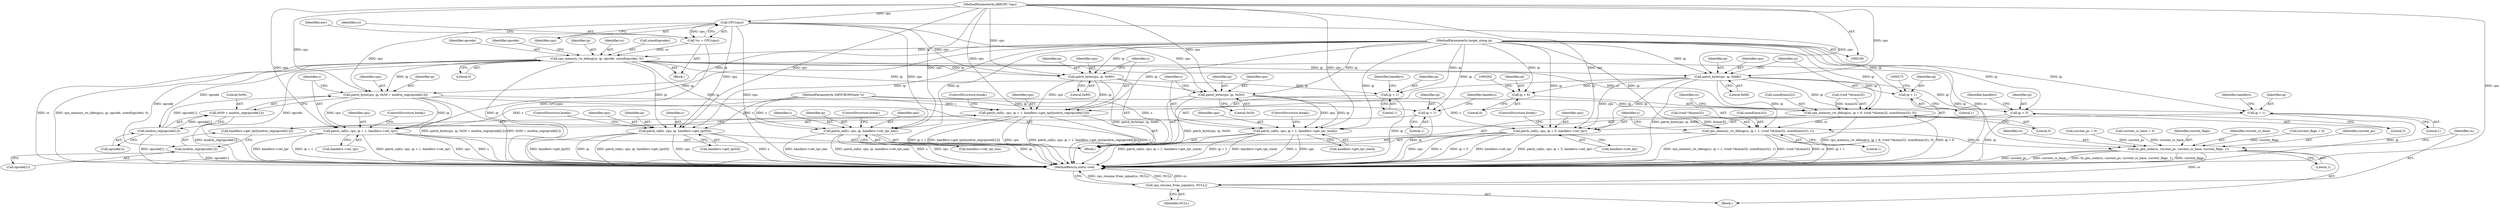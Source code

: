 digraph "0_qemu_691a02e2ce0c413236a78dee6f2651c937b09fb0@pointer" {
"1000180" [label="(Call,cpu_memory_rw_debug(cs, ip, opcode, sizeof(opcode), 0))"];
"1000115" [label="(Call,*cs = CPU(cpu))"];
"1000117" [label="(Call,CPU(cpu))"];
"1000111" [label="(MethodParameterIn,X86CPU *cpu)"];
"1000112" [label="(MethodParameterIn,target_ulong ip)"];
"1000193" [label="(Call,patch_byte(cpu, ip, 0x50 + modrm_reg(opcode[1])))"];
"1000202" [label="(Call,patch_call(s, cpu, ip + 1, handlers->set_tpr))"];
"1000205" [label="(Call,ip + 1)"];
"1000198" [label="(Call,modrm_reg(opcode[1]))"];
"1000196" [label="(Call,0x50 + modrm_reg(opcode[1]))"];
"1000213" [label="(Call,patch_byte(cpu, ip, 0x90))"];
"1000217" [label="(Call,patch_call(s, cpu, ip + 1, handlers->get_tpr[modrm_reg(opcode[1])]))"];
"1000220" [label="(Call,ip + 1)"];
"1000227" [label="(Call,modrm_reg(opcode[1]))"];
"1000233" [label="(Call,patch_call(s, cpu, ip, handlers->get_tpr[0]))"];
"1000244" [label="(Call,patch_call(s, cpu, ip, handlers->set_tpr_eax))"];
"1000253" [label="(Call,patch_byte(cpu, ip, 0x68))"];
"1000257" [label="(Call,cpu_memory_rw_debug(cs, ip + 6, (void *)&imm32, sizeof(imm32), 0))"];
"1000269" [label="(Call,cpu_memory_rw_debug(cs, ip + 1, (void *)&imm32, sizeof(imm32), 1))"];
"1000313" [label="(Call,tb_gen_code(cs, current_pc, current_cs_base, current_flags, 1))"];
"1000319" [label="(Call,cpu_resume_from_signal(cs, NULL))"];
"1000259" [label="(Call,ip + 6)"];
"1000271" [label="(Call,ip + 1)"];
"1000281" [label="(Call,patch_call(s, cpu, ip + 5, handlers->set_tpr))"];
"1000284" [label="(Call,ip + 5)"];
"1000292" [label="(Call,patch_byte(cpu, ip, 0x50))"];
"1000296" [label="(Call,patch_call(s, cpu, ip + 1, handlers->get_tpr_stack))"];
"1000299" [label="(Call,ip + 1)"];
"1000112" [label="(MethodParameterIn,target_ulong ip)"];
"1000231" [label="(ControlStructure,break;)"];
"1000254" [label="(Identifier,cpu)"];
"1000269" [label="(Call,cpu_memory_rw_debug(cs, ip + 1, (void *)&imm32, sizeof(imm32), 1))"];
"1000321" [label="(Identifier,NULL)"];
"1000222" [label="(Literal,1)"];
"1000284" [label="(Call,ip + 5)"];
"1000322" [label="(MethodReturn,static void)"];
"1000314" [label="(Identifier,cs)"];
"1000256" [label="(Literal,0x68)"];
"1000118" [label="(Identifier,cpu)"];
"1000266" [label="(Call,sizeof(imm32))"];
"1000207" [label="(Literal,1)"];
"1000262" [label="(Call,(void *)&imm32)"];
"1000225" [label="(Identifier,handlers)"];
"1000133" [label="(Call,current_pc = 0)"];
"1000283" [label="(Identifier,cpu)"];
"1000278" [label="(Call,sizeof(imm32))"];
"1000199" [label="(Call,opcode[1])"];
"1000246" [label="(Identifier,cpu)"];
"1000137" [label="(Call,current_cs_base = 0)"];
"1000305" [label="(ControlStructure,break;)"];
"1000228" [label="(Call,opcode[1])"];
"1000259" [label="(Call,ip + 6)"];
"1000234" [label="(Identifier,s)"];
"1000317" [label="(Identifier,current_flags)"];
"1000319" [label="(Call,cpu_resume_from_signal(cs, NULL))"];
"1000257" [label="(Call,cpu_memory_rw_debug(cs, ip + 6, (void *)&imm32, sizeof(imm32), 0))"];
"1000271" [label="(Call,ip + 1)"];
"1000316" [label="(Identifier,current_cs_base)"];
"1000292" [label="(Call,patch_byte(cpu, ip, 0x50))"];
"1000219" [label="(Identifier,cpu)"];
"1000242" [label="(ControlStructure,break;)"];
"1000280" [label="(Literal,1)"];
"1000195" [label="(Identifier,ip)"];
"1000116" [label="(Identifier,cs)"];
"1000245" [label="(Identifier,s)"];
"1000227" [label="(Call,modrm_reg(opcode[1]))"];
"1000180" [label="(Call,cpu_memory_rw_debug(cs, ip, opcode, sizeof(opcode), 0))"];
"1000303" [label="(Identifier,handlers)"];
"1000205" [label="(Call,ip + 1)"];
"1000313" [label="(Call,tb_gen_code(cs, current_pc, current_cs_base, current_flags, 1))"];
"1000203" [label="(Identifier,s)"];
"1000287" [label="(Call,handlers->set_tpr)"];
"1000244" [label="(Call,patch_call(s, cpu, ip, handlers->set_tpr_eax))"];
"1000261" [label="(Literal,6)"];
"1000202" [label="(Call,patch_call(s, cpu, ip + 1, handlers->set_tpr))"];
"1000302" [label="(Call,handlers->get_tpr_stack)"];
"1000216" [label="(Literal,0x90)"];
"1000285" [label="(Identifier,ip)"];
"1000247" [label="(Identifier,ip)"];
"1000184" [label="(Call,sizeof(opcode))"];
"1000141" [label="(Call,current_flags = 0)"];
"1000117" [label="(Call,CPU(cpu))"];
"1000268" [label="(Literal,0)"];
"1000191" [label="(Block,)"];
"1000301" [label="(Literal,1)"];
"1000260" [label="(Identifier,ip)"];
"1000273" [label="(Literal,1)"];
"1000288" [label="(Identifier,handlers)"];
"1000183" [label="(Identifier,opcode)"];
"1000251" [label="(ControlStructure,break;)"];
"1000318" [label="(Literal,1)"];
"1000270" [label="(Identifier,cs)"];
"1000233" [label="(Call,patch_call(s, cpu, ip, handlers->get_tpr[0]))"];
"1000213" [label="(Call,patch_byte(cpu, ip, 0x90))"];
"1000198" [label="(Call,modrm_reg(opcode[1]))"];
"1000208" [label="(Call,handlers->set_tpr)"];
"1000186" [label="(Literal,0)"];
"1000315" [label="(Identifier,current_pc)"];
"1000193" [label="(Call,patch_byte(cpu, ip, 0x50 + modrm_reg(opcode[1])))"];
"1000110" [label="(MethodParameterIn,VAPICROMState *s)"];
"1000215" [label="(Identifier,ip)"];
"1000121" [label="(Identifier,env)"];
"1000217" [label="(Call,patch_call(s, cpu, ip + 1, handlers->get_tpr[modrm_reg(opcode[1])]))"];
"1000295" [label="(Literal,0x50)"];
"1000220" [label="(Call,ip + 1)"];
"1000204" [label="(Identifier,cpu)"];
"1000189" [label="(Identifier,opcode)"];
"1000297" [label="(Identifier,s)"];
"1000182" [label="(Identifier,ip)"];
"1000272" [label="(Identifier,ip)"];
"1000298" [label="(Identifier,cpu)"];
"1000258" [label="(Identifier,cs)"];
"1000290" [label="(ControlStructure,break;)"];
"1000300" [label="(Identifier,ip)"];
"1000197" [label="(Literal,0x50)"];
"1000281" [label="(Call,patch_call(s, cpu, ip + 5, handlers->set_tpr))"];
"1000299" [label="(Call,ip + 1)"];
"1000223" [label="(Call,handlers->get_tpr[modrm_reg(opcode[1])])"];
"1000237" [label="(Call,handlers->get_tpr[0])"];
"1000113" [label="(Block,)"];
"1000296" [label="(Call,patch_call(s, cpu, ip + 1, handlers->get_tpr_stack))"];
"1000235" [label="(Identifier,cpu)"];
"1000194" [label="(Identifier,cpu)"];
"1000274" [label="(Call,(void *)&imm32)"];
"1000214" [label="(Identifier,cpu)"];
"1000218" [label="(Identifier,s)"];
"1000293" [label="(Identifier,cpu)"];
"1000111" [label="(MethodParameterIn,X86CPU *cpu)"];
"1000206" [label="(Identifier,ip)"];
"1000248" [label="(Call,handlers->set_tpr_eax)"];
"1000286" [label="(Literal,5)"];
"1000221" [label="(Identifier,ip)"];
"1000294" [label="(Identifier,ip)"];
"1000209" [label="(Identifier,handlers)"];
"1000181" [label="(Identifier,cs)"];
"1000253" [label="(Call,patch_byte(cpu, ip, 0x68))"];
"1000236" [label="(Identifier,ip)"];
"1000115" [label="(Call,*cs = CPU(cpu))"];
"1000312" [label="(Block,)"];
"1000282" [label="(Identifier,s)"];
"1000196" [label="(Call,0x50 + modrm_reg(opcode[1]))"];
"1000320" [label="(Identifier,cs)"];
"1000255" [label="(Identifier,ip)"];
"1000211" [label="(ControlStructure,break;)"];
"1000180" -> "1000113"  [label="AST: "];
"1000180" -> "1000186"  [label="CFG: "];
"1000181" -> "1000180"  [label="AST: "];
"1000182" -> "1000180"  [label="AST: "];
"1000183" -> "1000180"  [label="AST: "];
"1000184" -> "1000180"  [label="AST: "];
"1000186" -> "1000180"  [label="AST: "];
"1000189" -> "1000180"  [label="CFG: "];
"1000180" -> "1000322"  [label="DDG: cs"];
"1000180" -> "1000322"  [label="DDG: ip"];
"1000180" -> "1000322"  [label="DDG: cpu_memory_rw_debug(cs, ip, opcode, sizeof(opcode), 0)"];
"1000180" -> "1000322"  [label="DDG: opcode"];
"1000115" -> "1000180"  [label="DDG: cs"];
"1000112" -> "1000180"  [label="DDG: ip"];
"1000180" -> "1000193"  [label="DDG: ip"];
"1000180" -> "1000198"  [label="DDG: opcode"];
"1000180" -> "1000213"  [label="DDG: ip"];
"1000180" -> "1000227"  [label="DDG: opcode"];
"1000180" -> "1000233"  [label="DDG: ip"];
"1000180" -> "1000244"  [label="DDG: ip"];
"1000180" -> "1000253"  [label="DDG: ip"];
"1000180" -> "1000257"  [label="DDG: cs"];
"1000180" -> "1000292"  [label="DDG: ip"];
"1000180" -> "1000313"  [label="DDG: cs"];
"1000115" -> "1000113"  [label="AST: "];
"1000115" -> "1000117"  [label="CFG: "];
"1000116" -> "1000115"  [label="AST: "];
"1000117" -> "1000115"  [label="AST: "];
"1000121" -> "1000115"  [label="CFG: "];
"1000115" -> "1000322"  [label="DDG: CPU(cpu)"];
"1000117" -> "1000115"  [label="DDG: cpu"];
"1000117" -> "1000118"  [label="CFG: "];
"1000118" -> "1000117"  [label="AST: "];
"1000117" -> "1000322"  [label="DDG: cpu"];
"1000111" -> "1000117"  [label="DDG: cpu"];
"1000117" -> "1000193"  [label="DDG: cpu"];
"1000117" -> "1000213"  [label="DDG: cpu"];
"1000117" -> "1000233"  [label="DDG: cpu"];
"1000117" -> "1000244"  [label="DDG: cpu"];
"1000117" -> "1000253"  [label="DDG: cpu"];
"1000117" -> "1000292"  [label="DDG: cpu"];
"1000111" -> "1000109"  [label="AST: "];
"1000111" -> "1000322"  [label="DDG: cpu"];
"1000111" -> "1000193"  [label="DDG: cpu"];
"1000111" -> "1000202"  [label="DDG: cpu"];
"1000111" -> "1000213"  [label="DDG: cpu"];
"1000111" -> "1000217"  [label="DDG: cpu"];
"1000111" -> "1000233"  [label="DDG: cpu"];
"1000111" -> "1000244"  [label="DDG: cpu"];
"1000111" -> "1000253"  [label="DDG: cpu"];
"1000111" -> "1000281"  [label="DDG: cpu"];
"1000111" -> "1000292"  [label="DDG: cpu"];
"1000111" -> "1000296"  [label="DDG: cpu"];
"1000112" -> "1000109"  [label="AST: "];
"1000112" -> "1000322"  [label="DDG: ip"];
"1000112" -> "1000193"  [label="DDG: ip"];
"1000112" -> "1000202"  [label="DDG: ip"];
"1000112" -> "1000205"  [label="DDG: ip"];
"1000112" -> "1000213"  [label="DDG: ip"];
"1000112" -> "1000217"  [label="DDG: ip"];
"1000112" -> "1000220"  [label="DDG: ip"];
"1000112" -> "1000233"  [label="DDG: ip"];
"1000112" -> "1000244"  [label="DDG: ip"];
"1000112" -> "1000253"  [label="DDG: ip"];
"1000112" -> "1000257"  [label="DDG: ip"];
"1000112" -> "1000259"  [label="DDG: ip"];
"1000112" -> "1000269"  [label="DDG: ip"];
"1000112" -> "1000271"  [label="DDG: ip"];
"1000112" -> "1000281"  [label="DDG: ip"];
"1000112" -> "1000284"  [label="DDG: ip"];
"1000112" -> "1000292"  [label="DDG: ip"];
"1000112" -> "1000296"  [label="DDG: ip"];
"1000112" -> "1000299"  [label="DDG: ip"];
"1000193" -> "1000191"  [label="AST: "];
"1000193" -> "1000196"  [label="CFG: "];
"1000194" -> "1000193"  [label="AST: "];
"1000195" -> "1000193"  [label="AST: "];
"1000196" -> "1000193"  [label="AST: "];
"1000203" -> "1000193"  [label="CFG: "];
"1000193" -> "1000322"  [label="DDG: patch_byte(cpu, ip, 0x50 + modrm_reg(opcode[1]))"];
"1000193" -> "1000322"  [label="DDG: 0x50 + modrm_reg(opcode[1])"];
"1000198" -> "1000193"  [label="DDG: opcode[1]"];
"1000193" -> "1000202"  [label="DDG: cpu"];
"1000193" -> "1000202"  [label="DDG: ip"];
"1000193" -> "1000205"  [label="DDG: ip"];
"1000202" -> "1000191"  [label="AST: "];
"1000202" -> "1000208"  [label="CFG: "];
"1000203" -> "1000202"  [label="AST: "];
"1000204" -> "1000202"  [label="AST: "];
"1000205" -> "1000202"  [label="AST: "];
"1000208" -> "1000202"  [label="AST: "];
"1000211" -> "1000202"  [label="CFG: "];
"1000202" -> "1000322"  [label="DDG: s"];
"1000202" -> "1000322"  [label="DDG: handlers->set_tpr"];
"1000202" -> "1000322"  [label="DDG: ip + 1"];
"1000202" -> "1000322"  [label="DDG: patch_call(s, cpu, ip + 1, handlers->set_tpr)"];
"1000202" -> "1000322"  [label="DDG: cpu"];
"1000110" -> "1000202"  [label="DDG: s"];
"1000205" -> "1000207"  [label="CFG: "];
"1000206" -> "1000205"  [label="AST: "];
"1000207" -> "1000205"  [label="AST: "];
"1000209" -> "1000205"  [label="CFG: "];
"1000205" -> "1000322"  [label="DDG: ip"];
"1000198" -> "1000196"  [label="AST: "];
"1000198" -> "1000199"  [label="CFG: "];
"1000199" -> "1000198"  [label="AST: "];
"1000196" -> "1000198"  [label="CFG: "];
"1000198" -> "1000322"  [label="DDG: opcode[1]"];
"1000198" -> "1000196"  [label="DDG: opcode[1]"];
"1000197" -> "1000196"  [label="AST: "];
"1000196" -> "1000322"  [label="DDG: modrm_reg(opcode[1])"];
"1000213" -> "1000191"  [label="AST: "];
"1000213" -> "1000216"  [label="CFG: "];
"1000214" -> "1000213"  [label="AST: "];
"1000215" -> "1000213"  [label="AST: "];
"1000216" -> "1000213"  [label="AST: "];
"1000218" -> "1000213"  [label="CFG: "];
"1000213" -> "1000322"  [label="DDG: patch_byte(cpu, ip, 0x90)"];
"1000213" -> "1000217"  [label="DDG: cpu"];
"1000213" -> "1000217"  [label="DDG: ip"];
"1000213" -> "1000220"  [label="DDG: ip"];
"1000217" -> "1000191"  [label="AST: "];
"1000217" -> "1000223"  [label="CFG: "];
"1000218" -> "1000217"  [label="AST: "];
"1000219" -> "1000217"  [label="AST: "];
"1000220" -> "1000217"  [label="AST: "];
"1000223" -> "1000217"  [label="AST: "];
"1000231" -> "1000217"  [label="CFG: "];
"1000217" -> "1000322"  [label="DDG: handlers->get_tpr[modrm_reg(opcode[1])]"];
"1000217" -> "1000322"  [label="DDG: cpu"];
"1000217" -> "1000322"  [label="DDG: patch_call(s, cpu, ip + 1, handlers->get_tpr[modrm_reg(opcode[1])])"];
"1000217" -> "1000322"  [label="DDG: s"];
"1000217" -> "1000322"  [label="DDG: ip + 1"];
"1000110" -> "1000217"  [label="DDG: s"];
"1000220" -> "1000222"  [label="CFG: "];
"1000221" -> "1000220"  [label="AST: "];
"1000222" -> "1000220"  [label="AST: "];
"1000225" -> "1000220"  [label="CFG: "];
"1000220" -> "1000322"  [label="DDG: ip"];
"1000227" -> "1000223"  [label="AST: "];
"1000227" -> "1000228"  [label="CFG: "];
"1000228" -> "1000227"  [label="AST: "];
"1000223" -> "1000227"  [label="CFG: "];
"1000227" -> "1000322"  [label="DDG: opcode[1]"];
"1000233" -> "1000191"  [label="AST: "];
"1000233" -> "1000237"  [label="CFG: "];
"1000234" -> "1000233"  [label="AST: "];
"1000235" -> "1000233"  [label="AST: "];
"1000236" -> "1000233"  [label="AST: "];
"1000237" -> "1000233"  [label="AST: "];
"1000242" -> "1000233"  [label="CFG: "];
"1000233" -> "1000322"  [label="DDG: handlers->get_tpr[0]"];
"1000233" -> "1000322"  [label="DDG: ip"];
"1000233" -> "1000322"  [label="DDG: patch_call(s, cpu, ip, handlers->get_tpr[0])"];
"1000233" -> "1000322"  [label="DDG: cpu"];
"1000233" -> "1000322"  [label="DDG: s"];
"1000110" -> "1000233"  [label="DDG: s"];
"1000244" -> "1000191"  [label="AST: "];
"1000244" -> "1000248"  [label="CFG: "];
"1000245" -> "1000244"  [label="AST: "];
"1000246" -> "1000244"  [label="AST: "];
"1000247" -> "1000244"  [label="AST: "];
"1000248" -> "1000244"  [label="AST: "];
"1000251" -> "1000244"  [label="CFG: "];
"1000244" -> "1000322"  [label="DDG: handlers->set_tpr_eax"];
"1000244" -> "1000322"  [label="DDG: patch_call(s, cpu, ip, handlers->set_tpr_eax)"];
"1000244" -> "1000322"  [label="DDG: s"];
"1000244" -> "1000322"  [label="DDG: cpu"];
"1000244" -> "1000322"  [label="DDG: ip"];
"1000110" -> "1000244"  [label="DDG: s"];
"1000253" -> "1000191"  [label="AST: "];
"1000253" -> "1000256"  [label="CFG: "];
"1000254" -> "1000253"  [label="AST: "];
"1000255" -> "1000253"  [label="AST: "];
"1000256" -> "1000253"  [label="AST: "];
"1000258" -> "1000253"  [label="CFG: "];
"1000253" -> "1000322"  [label="DDG: patch_byte(cpu, ip, 0x68)"];
"1000253" -> "1000257"  [label="DDG: ip"];
"1000253" -> "1000259"  [label="DDG: ip"];
"1000253" -> "1000269"  [label="DDG: ip"];
"1000253" -> "1000271"  [label="DDG: ip"];
"1000253" -> "1000281"  [label="DDG: cpu"];
"1000253" -> "1000281"  [label="DDG: ip"];
"1000253" -> "1000284"  [label="DDG: ip"];
"1000257" -> "1000191"  [label="AST: "];
"1000257" -> "1000268"  [label="CFG: "];
"1000258" -> "1000257"  [label="AST: "];
"1000259" -> "1000257"  [label="AST: "];
"1000262" -> "1000257"  [label="AST: "];
"1000266" -> "1000257"  [label="AST: "];
"1000268" -> "1000257"  [label="AST: "];
"1000270" -> "1000257"  [label="CFG: "];
"1000257" -> "1000322"  [label="DDG: ip + 6"];
"1000257" -> "1000322"  [label="DDG: cpu_memory_rw_debug(cs, ip + 6, (void *)&imm32, sizeof(imm32), 0)"];
"1000262" -> "1000257"  [label="DDG: &imm32"];
"1000257" -> "1000269"  [label="DDG: cs"];
"1000269" -> "1000191"  [label="AST: "];
"1000269" -> "1000280"  [label="CFG: "];
"1000270" -> "1000269"  [label="AST: "];
"1000271" -> "1000269"  [label="AST: "];
"1000274" -> "1000269"  [label="AST: "];
"1000278" -> "1000269"  [label="AST: "];
"1000280" -> "1000269"  [label="AST: "];
"1000282" -> "1000269"  [label="CFG: "];
"1000269" -> "1000322"  [label="DDG: cpu_memory_rw_debug(cs, ip + 1, (void *)&imm32, sizeof(imm32), 1)"];
"1000269" -> "1000322"  [label="DDG: (void *)&imm32"];
"1000269" -> "1000322"  [label="DDG: cs"];
"1000269" -> "1000322"  [label="DDG: ip + 1"];
"1000274" -> "1000269"  [label="DDG: &imm32"];
"1000269" -> "1000313"  [label="DDG: cs"];
"1000313" -> "1000312"  [label="AST: "];
"1000313" -> "1000318"  [label="CFG: "];
"1000314" -> "1000313"  [label="AST: "];
"1000315" -> "1000313"  [label="AST: "];
"1000316" -> "1000313"  [label="AST: "];
"1000317" -> "1000313"  [label="AST: "];
"1000318" -> "1000313"  [label="AST: "];
"1000320" -> "1000313"  [label="CFG: "];
"1000313" -> "1000322"  [label="DDG: current_pc"];
"1000313" -> "1000322"  [label="DDG: current_cs_base"];
"1000313" -> "1000322"  [label="DDG: tb_gen_code(cs, current_pc, current_cs_base, current_flags, 1)"];
"1000313" -> "1000322"  [label="DDG: current_flags"];
"1000133" -> "1000313"  [label="DDG: current_pc"];
"1000137" -> "1000313"  [label="DDG: current_cs_base"];
"1000141" -> "1000313"  [label="DDG: current_flags"];
"1000313" -> "1000319"  [label="DDG: cs"];
"1000319" -> "1000312"  [label="AST: "];
"1000319" -> "1000321"  [label="CFG: "];
"1000320" -> "1000319"  [label="AST: "];
"1000321" -> "1000319"  [label="AST: "];
"1000322" -> "1000319"  [label="CFG: "];
"1000319" -> "1000322"  [label="DDG: cpu_resume_from_signal(cs, NULL)"];
"1000319" -> "1000322"  [label="DDG: NULL"];
"1000319" -> "1000322"  [label="DDG: cs"];
"1000259" -> "1000261"  [label="CFG: "];
"1000260" -> "1000259"  [label="AST: "];
"1000261" -> "1000259"  [label="AST: "];
"1000263" -> "1000259"  [label="CFG: "];
"1000271" -> "1000273"  [label="CFG: "];
"1000272" -> "1000271"  [label="AST: "];
"1000273" -> "1000271"  [label="AST: "];
"1000275" -> "1000271"  [label="CFG: "];
"1000281" -> "1000191"  [label="AST: "];
"1000281" -> "1000287"  [label="CFG: "];
"1000282" -> "1000281"  [label="AST: "];
"1000283" -> "1000281"  [label="AST: "];
"1000284" -> "1000281"  [label="AST: "];
"1000287" -> "1000281"  [label="AST: "];
"1000290" -> "1000281"  [label="CFG: "];
"1000281" -> "1000322"  [label="DDG: s"];
"1000281" -> "1000322"  [label="DDG: ip + 5"];
"1000281" -> "1000322"  [label="DDG: handlers->set_tpr"];
"1000281" -> "1000322"  [label="DDG: patch_call(s, cpu, ip + 5, handlers->set_tpr)"];
"1000281" -> "1000322"  [label="DDG: cpu"];
"1000110" -> "1000281"  [label="DDG: s"];
"1000284" -> "1000286"  [label="CFG: "];
"1000285" -> "1000284"  [label="AST: "];
"1000286" -> "1000284"  [label="AST: "];
"1000288" -> "1000284"  [label="CFG: "];
"1000284" -> "1000322"  [label="DDG: ip"];
"1000292" -> "1000191"  [label="AST: "];
"1000292" -> "1000295"  [label="CFG: "];
"1000293" -> "1000292"  [label="AST: "];
"1000294" -> "1000292"  [label="AST: "];
"1000295" -> "1000292"  [label="AST: "];
"1000297" -> "1000292"  [label="CFG: "];
"1000292" -> "1000322"  [label="DDG: patch_byte(cpu, ip, 0x50)"];
"1000292" -> "1000296"  [label="DDG: cpu"];
"1000292" -> "1000296"  [label="DDG: ip"];
"1000292" -> "1000299"  [label="DDG: ip"];
"1000296" -> "1000191"  [label="AST: "];
"1000296" -> "1000302"  [label="CFG: "];
"1000297" -> "1000296"  [label="AST: "];
"1000298" -> "1000296"  [label="AST: "];
"1000299" -> "1000296"  [label="AST: "];
"1000302" -> "1000296"  [label="AST: "];
"1000305" -> "1000296"  [label="CFG: "];
"1000296" -> "1000322"  [label="DDG: s"];
"1000296" -> "1000322"  [label="DDG: cpu"];
"1000296" -> "1000322"  [label="DDG: patch_call(s, cpu, ip + 1, handlers->get_tpr_stack)"];
"1000296" -> "1000322"  [label="DDG: ip + 1"];
"1000296" -> "1000322"  [label="DDG: handlers->get_tpr_stack"];
"1000110" -> "1000296"  [label="DDG: s"];
"1000299" -> "1000301"  [label="CFG: "];
"1000300" -> "1000299"  [label="AST: "];
"1000301" -> "1000299"  [label="AST: "];
"1000303" -> "1000299"  [label="CFG: "];
"1000299" -> "1000322"  [label="DDG: ip"];
}
